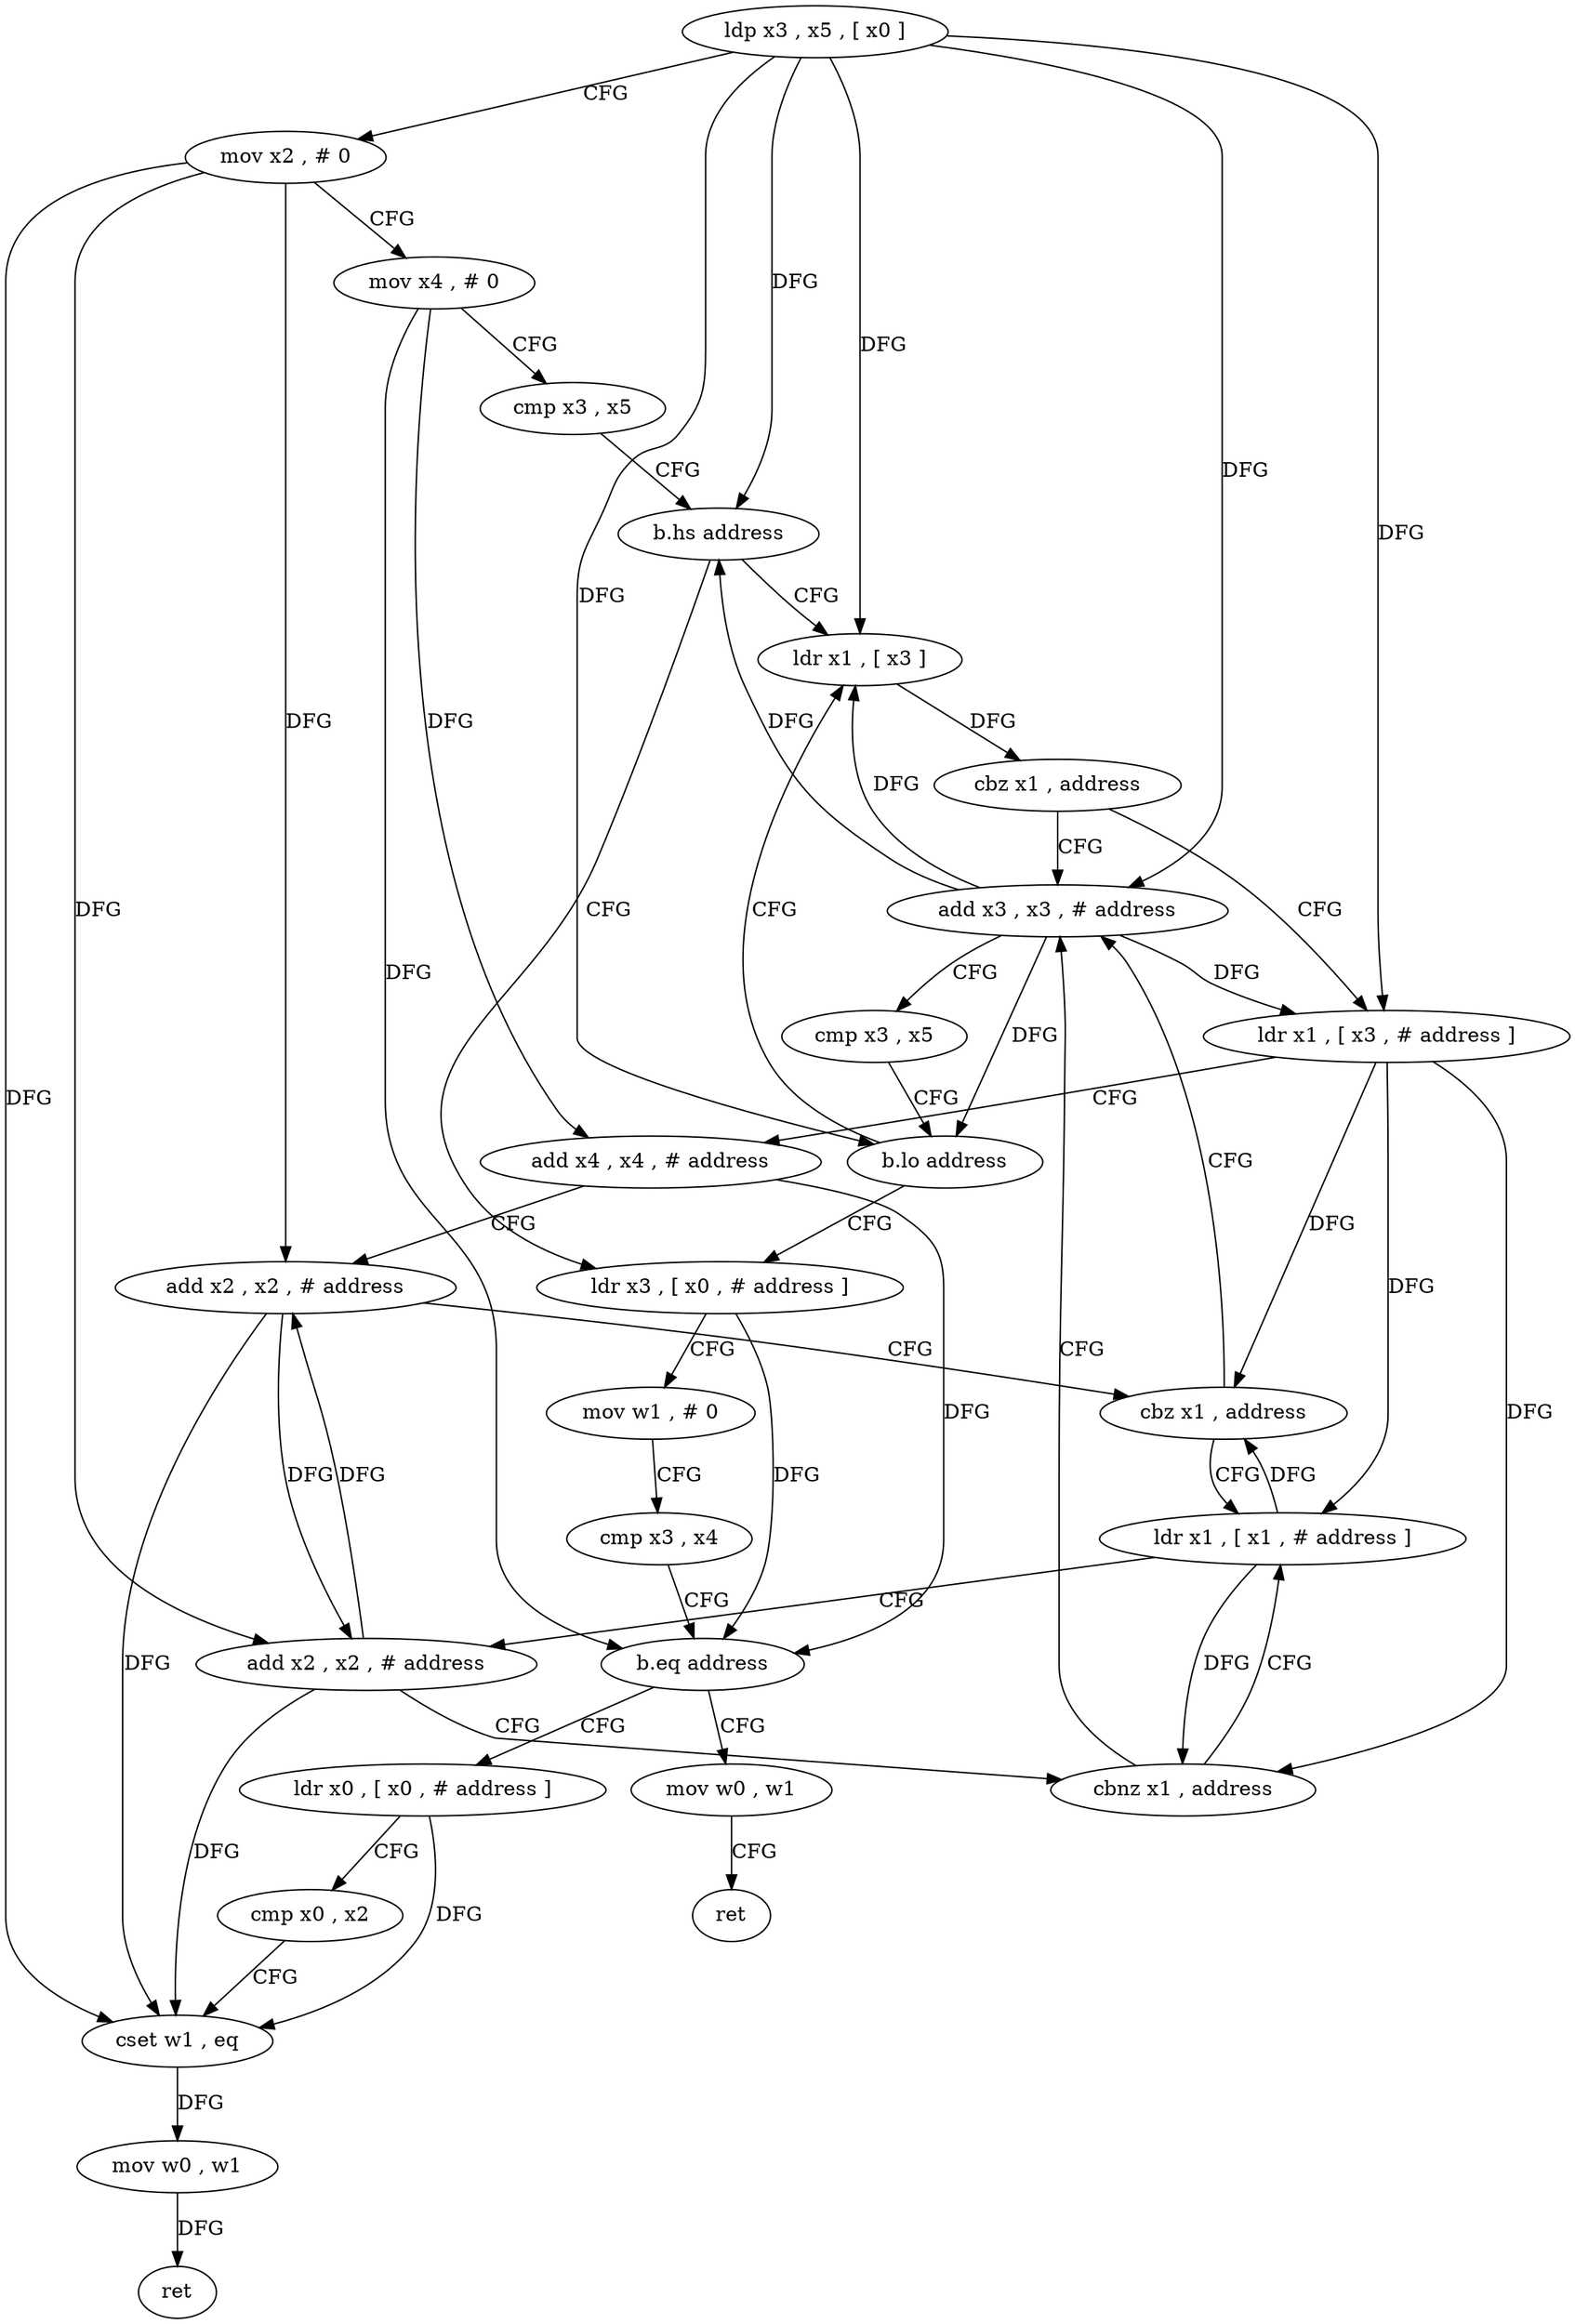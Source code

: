 digraph "func" {
"4283360" [label = "ldp x3 , x5 , [ x0 ]" ]
"4283364" [label = "mov x2 , # 0" ]
"4283368" [label = "mov x4 , # 0" ]
"4283372" [label = "cmp x3 , x5" ]
"4283376" [label = "b.hs address" ]
"4283428" [label = "ldr x3 , [ x0 , # address ]" ]
"4283380" [label = "ldr x1 , [ x3 ]" ]
"4283432" [label = "mov w1 , # 0" ]
"4283436" [label = "cmp x3 , x4" ]
"4283440" [label = "b.eq address" ]
"4283452" [label = "ldr x0 , [ x0 , # address ]" ]
"4283444" [label = "mov w0 , w1" ]
"4283384" [label = "cbz x1 , address" ]
"4283416" [label = "add x3 , x3 , # address" ]
"4283388" [label = "ldr x1 , [ x3 , # address ]" ]
"4283456" [label = "cmp x0 , x2" ]
"4283460" [label = "cset w1 , eq" ]
"4283464" [label = "mov w0 , w1" ]
"4283468" [label = "ret" ]
"4283448" [label = "ret" ]
"4283420" [label = "cmp x3 , x5" ]
"4283424" [label = "b.lo address" ]
"4283392" [label = "add x4 , x4 , # address" ]
"4283396" [label = "add x2 , x2 , # address" ]
"4283400" [label = "cbz x1 , address" ]
"4283404" [label = "ldr x1 , [ x1 , # address ]" ]
"4283408" [label = "add x2 , x2 , # address" ]
"4283412" [label = "cbnz x1 , address" ]
"4283360" -> "4283364" [ label = "CFG" ]
"4283360" -> "4283376" [ label = "DFG" ]
"4283360" -> "4283380" [ label = "DFG" ]
"4283360" -> "4283416" [ label = "DFG" ]
"4283360" -> "4283424" [ label = "DFG" ]
"4283360" -> "4283388" [ label = "DFG" ]
"4283364" -> "4283368" [ label = "CFG" ]
"4283364" -> "4283460" [ label = "DFG" ]
"4283364" -> "4283396" [ label = "DFG" ]
"4283364" -> "4283408" [ label = "DFG" ]
"4283368" -> "4283372" [ label = "CFG" ]
"4283368" -> "4283440" [ label = "DFG" ]
"4283368" -> "4283392" [ label = "DFG" ]
"4283372" -> "4283376" [ label = "CFG" ]
"4283376" -> "4283428" [ label = "CFG" ]
"4283376" -> "4283380" [ label = "CFG" ]
"4283428" -> "4283432" [ label = "CFG" ]
"4283428" -> "4283440" [ label = "DFG" ]
"4283380" -> "4283384" [ label = "DFG" ]
"4283432" -> "4283436" [ label = "CFG" ]
"4283436" -> "4283440" [ label = "CFG" ]
"4283440" -> "4283452" [ label = "CFG" ]
"4283440" -> "4283444" [ label = "CFG" ]
"4283452" -> "4283456" [ label = "CFG" ]
"4283452" -> "4283460" [ label = "DFG" ]
"4283444" -> "4283448" [ label = "CFG" ]
"4283384" -> "4283416" [ label = "CFG" ]
"4283384" -> "4283388" [ label = "CFG" ]
"4283416" -> "4283420" [ label = "CFG" ]
"4283416" -> "4283380" [ label = "DFG" ]
"4283416" -> "4283376" [ label = "DFG" ]
"4283416" -> "4283424" [ label = "DFG" ]
"4283416" -> "4283388" [ label = "DFG" ]
"4283388" -> "4283392" [ label = "CFG" ]
"4283388" -> "4283400" [ label = "DFG" ]
"4283388" -> "4283404" [ label = "DFG" ]
"4283388" -> "4283412" [ label = "DFG" ]
"4283456" -> "4283460" [ label = "CFG" ]
"4283460" -> "4283464" [ label = "DFG" ]
"4283464" -> "4283468" [ label = "DFG" ]
"4283420" -> "4283424" [ label = "CFG" ]
"4283424" -> "4283380" [ label = "CFG" ]
"4283424" -> "4283428" [ label = "CFG" ]
"4283392" -> "4283396" [ label = "CFG" ]
"4283392" -> "4283440" [ label = "DFG" ]
"4283396" -> "4283400" [ label = "CFG" ]
"4283396" -> "4283460" [ label = "DFG" ]
"4283396" -> "4283408" [ label = "DFG" ]
"4283400" -> "4283416" [ label = "CFG" ]
"4283400" -> "4283404" [ label = "CFG" ]
"4283404" -> "4283408" [ label = "CFG" ]
"4283404" -> "4283400" [ label = "DFG" ]
"4283404" -> "4283412" [ label = "DFG" ]
"4283408" -> "4283412" [ label = "CFG" ]
"4283408" -> "4283460" [ label = "DFG" ]
"4283408" -> "4283396" [ label = "DFG" ]
"4283412" -> "4283404" [ label = "CFG" ]
"4283412" -> "4283416" [ label = "CFG" ]
}
